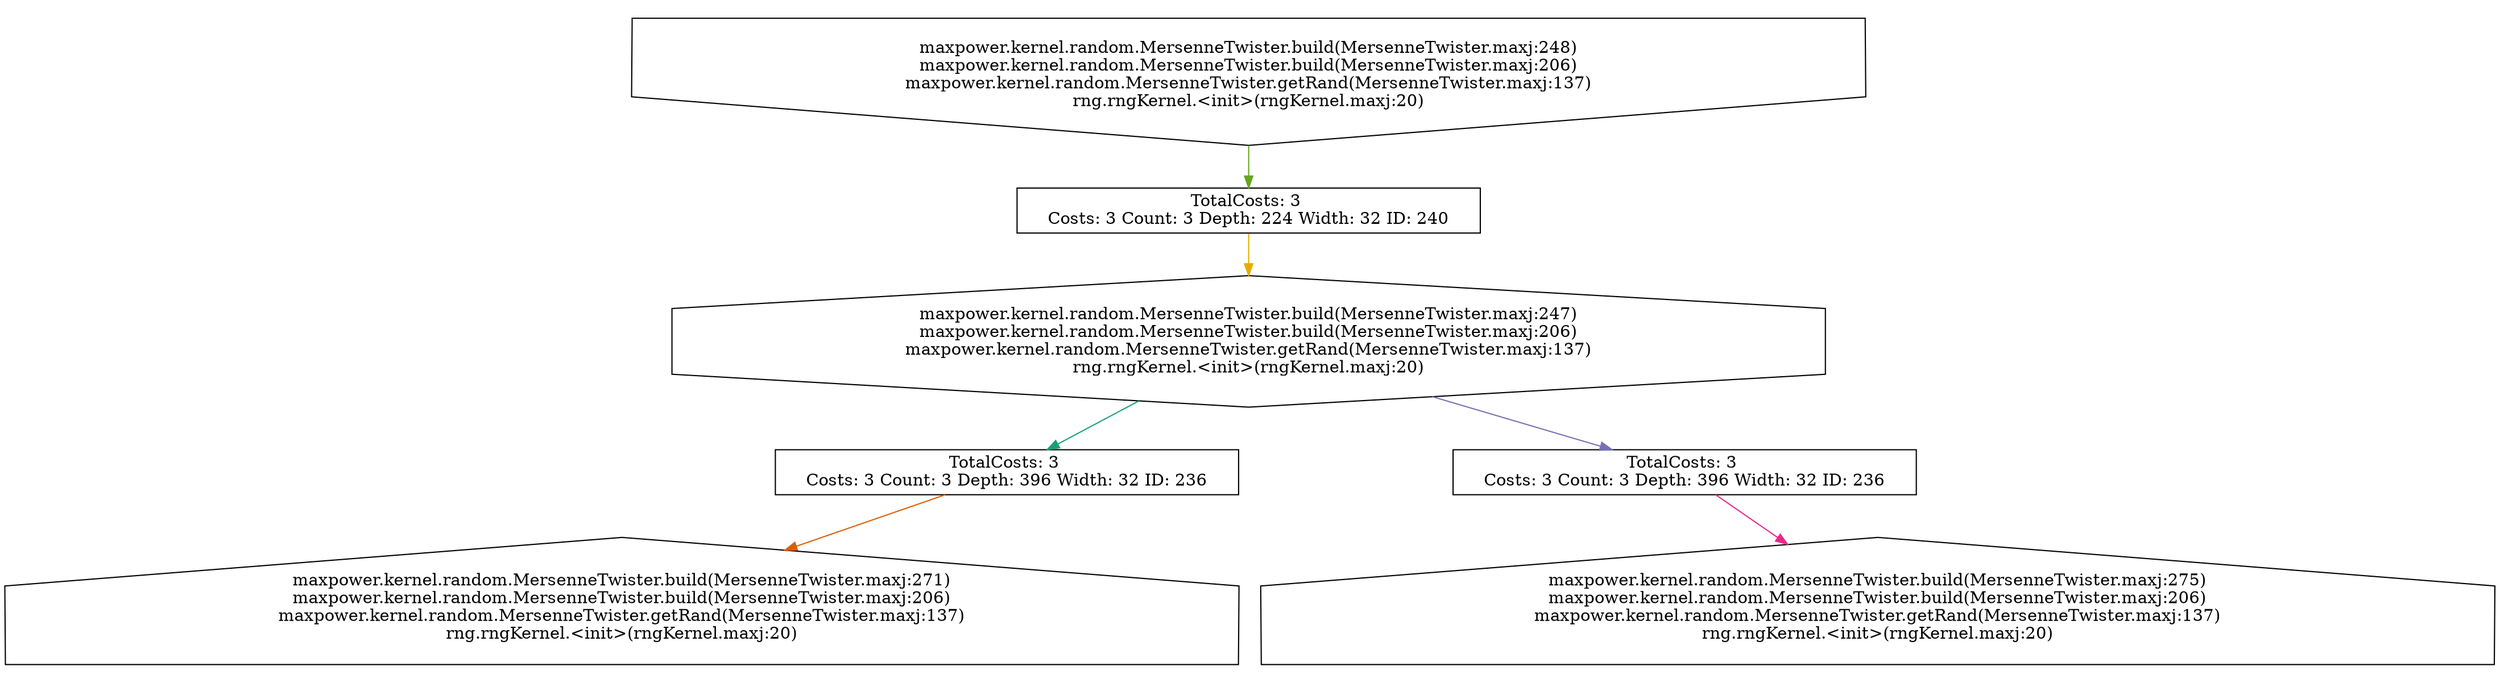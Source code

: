 digraph fifoReportGraph {
	NodeMersenneTwister271MersenneTwister206MersenneTwister137rngKernel20rngManager17rngManager33 [shape=house, label="maxpower.kernel.random.MersenneTwister.build(MersenneTwister.maxj:271)\nmaxpower.kernel.random.MersenneTwister.build(MersenneTwister.maxj:206)\nmaxpower.kernel.random.MersenneTwister.getRand(MersenneTwister.maxj:137)\nrng.rngKernel.<init>(rngKernel.maxj:20)\n"];
	NodeMersenneTwister248MersenneTwister206MersenneTwister137rngKernel20rngManager17rngManager33 [shape=invhouse, label="maxpower.kernel.random.MersenneTwister.build(MersenneTwister.maxj:248)\nmaxpower.kernel.random.MersenneTwister.build(MersenneTwister.maxj:206)\nmaxpower.kernel.random.MersenneTwister.getRand(MersenneTwister.maxj:137)\nrng.rngKernel.<init>(rngKernel.maxj:20)\n"];
	NodeMersenneTwister275MersenneTwister206MersenneTwister137rngKernel20rngManager17rngManager33 [shape=house, label="maxpower.kernel.random.MersenneTwister.build(MersenneTwister.maxj:275)\nmaxpower.kernel.random.MersenneTwister.build(MersenneTwister.maxj:206)\nmaxpower.kernel.random.MersenneTwister.getRand(MersenneTwister.maxj:137)\nrng.rngKernel.<init>(rngKernel.maxj:20)\n"];
	NodeMersenneTwister247MersenneTwister206MersenneTwister137rngKernel20rngManager17rngManager33 [shape=hexagon, orientation=90, label="maxpower.kernel.random.MersenneTwister.build(MersenneTwister.maxj:247)\nmaxpower.kernel.random.MersenneTwister.build(MersenneTwister.maxj:206)\nmaxpower.kernel.random.MersenneTwister.getRand(MersenneTwister.maxj:137)\nrng.rngKernel.<init>(rngKernel.maxj:20)\n"];
	NodeMersenneTwister247MersenneTwister206MersenneTwister137rngKernel20rngManager17rngManager33NodeMersenneTwister271MersenneTwister206MersenneTwister137rngKernel20rngManager17rngManager33FIFO [shape=box, label="TotalCosts: 3 \n    Costs: 3 Count: 3 Depth: 396 Width: 32 ID: 236    \n"];
	NodeMersenneTwister247MersenneTwister206MersenneTwister137rngKernel20rngManager17rngManager33NodeMersenneTwister275MersenneTwister206MersenneTwister137rngKernel20rngManager17rngManager33FIFO [shape=box, label="TotalCosts: 3 \n    Costs: 3 Count: 3 Depth: 396 Width: 32 ID: 236    \n"];
	NodeMersenneTwister248MersenneTwister206MersenneTwister137rngKernel20rngManager17rngManager33NodeMersenneTwister247MersenneTwister206MersenneTwister137rngKernel20rngManager17rngManager33FIFO [shape=box, label="TotalCosts: 3 \n    Costs: 3 Count: 3 Depth: 224 Width: 32 ID: 240    \n"];
	NodeMersenneTwister247MersenneTwister206MersenneTwister137rngKernel20rngManager17rngManager33 -> NodeMersenneTwister247MersenneTwister206MersenneTwister137rngKernel20rngManager17rngManager33NodeMersenneTwister271MersenneTwister206MersenneTwister137rngKernel20rngManager17rngManager33FIFO[color="/dark28/1"]
	NodeMersenneTwister247MersenneTwister206MersenneTwister137rngKernel20rngManager17rngManager33NodeMersenneTwister271MersenneTwister206MersenneTwister137rngKernel20rngManager17rngManager33FIFO -> NodeMersenneTwister271MersenneTwister206MersenneTwister137rngKernel20rngManager17rngManager33[color="/dark28/2"]
	NodeMersenneTwister247MersenneTwister206MersenneTwister137rngKernel20rngManager17rngManager33 -> NodeMersenneTwister247MersenneTwister206MersenneTwister137rngKernel20rngManager17rngManager33NodeMersenneTwister275MersenneTwister206MersenneTwister137rngKernel20rngManager17rngManager33FIFO[color="/dark28/3"]
	NodeMersenneTwister247MersenneTwister206MersenneTwister137rngKernel20rngManager17rngManager33NodeMersenneTwister275MersenneTwister206MersenneTwister137rngKernel20rngManager17rngManager33FIFO -> NodeMersenneTwister275MersenneTwister206MersenneTwister137rngKernel20rngManager17rngManager33[color="/dark28/4"]
	NodeMersenneTwister248MersenneTwister206MersenneTwister137rngKernel20rngManager17rngManager33 -> NodeMersenneTwister248MersenneTwister206MersenneTwister137rngKernel20rngManager17rngManager33NodeMersenneTwister247MersenneTwister206MersenneTwister137rngKernel20rngManager17rngManager33FIFO[color="/dark28/5"]
	NodeMersenneTwister248MersenneTwister206MersenneTwister137rngKernel20rngManager17rngManager33NodeMersenneTwister247MersenneTwister206MersenneTwister137rngKernel20rngManager17rngManager33FIFO -> NodeMersenneTwister247MersenneTwister206MersenneTwister137rngKernel20rngManager17rngManager33[color="/dark28/6"]
}

